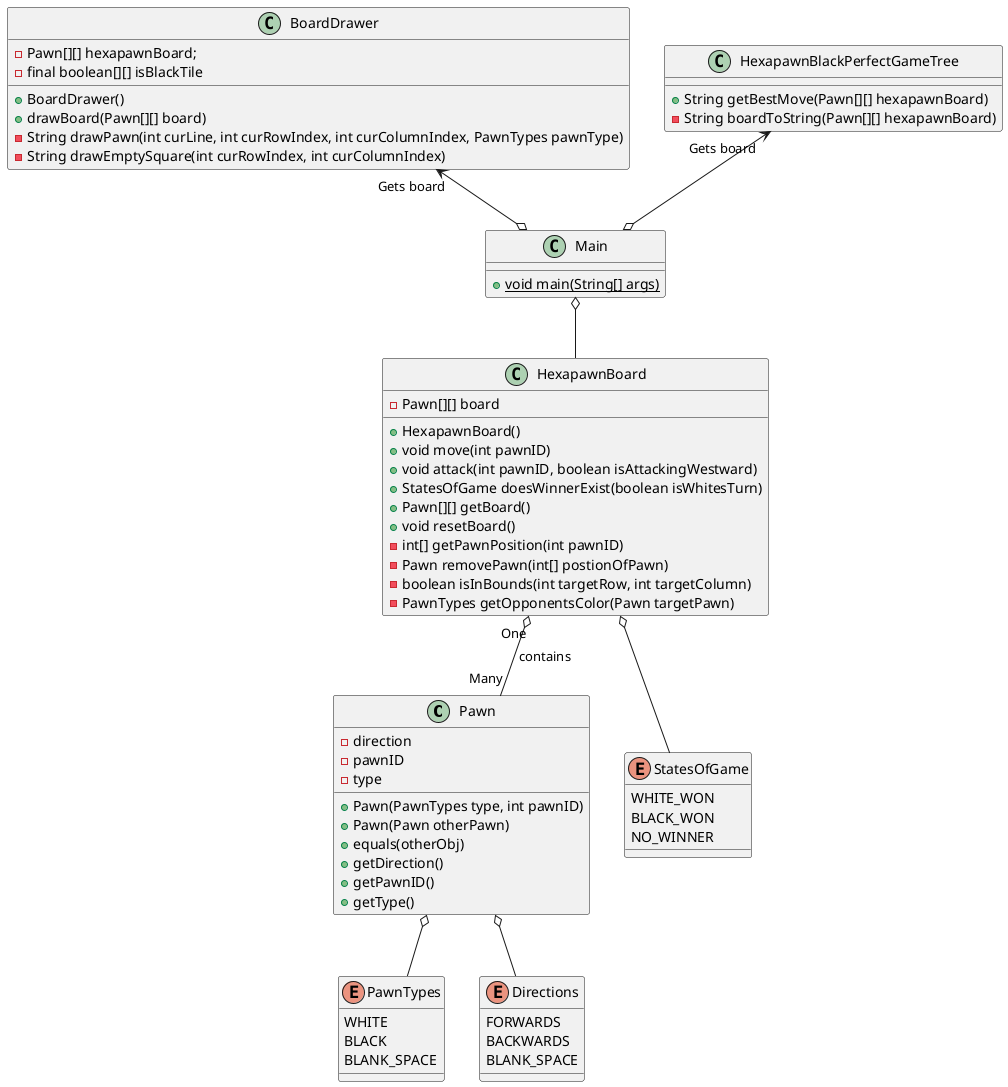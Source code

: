 @startuml
'https://plantuml.com/class-diagram


class Pawn{
    - direction
    - {field} pawnID
    - type
    + Pawn(PawnTypes type, int pawnID)
    + Pawn(Pawn otherPawn)
    + equals(otherObj)
    + getDirection()
    + getPawnID()
    + getType()
}

class HexapawnBoard{
    - Pawn[][] board
    + HexapawnBoard()
    + void move(int pawnID)
    + void attack(int pawnID, boolean isAttackingWestward)
    + StatesOfGame doesWinnerExist(boolean isWhitesTurn)
    + Pawn[][] getBoard()
    + void resetBoard()
    - int[] getPawnPosition(int pawnID)
    - Pawn removePawn(int[] postionOfPawn)
    - boolean isInBounds(int targetRow, int targetColumn)
    - PawnTypes getOpponentsColor(Pawn targetPawn)
}

class BoardDrawer{
    - Pawn[][] hexapawnBoard;
    - final boolean[][] isBlackTile
    + BoardDrawer()
    + drawBoard(Pawn[][] board)
    - String drawPawn(int curLine, int curRowIndex, int curColumnIndex, PawnTypes pawnType)
    - String drawEmptySquare(int curRowIndex, int curColumnIndex)
}

class HexapawnBlackPerfectGameTree{
    + String getBestMove(Pawn[][] hexapawnBoard)
    - String boardToString(Pawn[][] hexapawnBoard)
}

class Main{
    + void {static} main(String[] args)
}

enum PawnTypes{
    WHITE
    BLACK
    BLANK_SPACE
}

enum Directions{
    FORWARDS
    BACKWARDS
    BLANK_SPACE
}

enum StatesOfGame{
    WHITE_WON
    BLACK_WON
    NO_WINNER
}

Pawn o-- PawnTypes
Pawn o-- Directions
HexapawnBoard o-- StatesOfGame
BoardDrawer "Gets board" <--o Main
HexapawnBlackPerfectGameTree "Gets board" <--o Main
Main o-- HexapawnBoard
HexapawnBoard "One" o-- "Many" Pawn : contains

@enduml